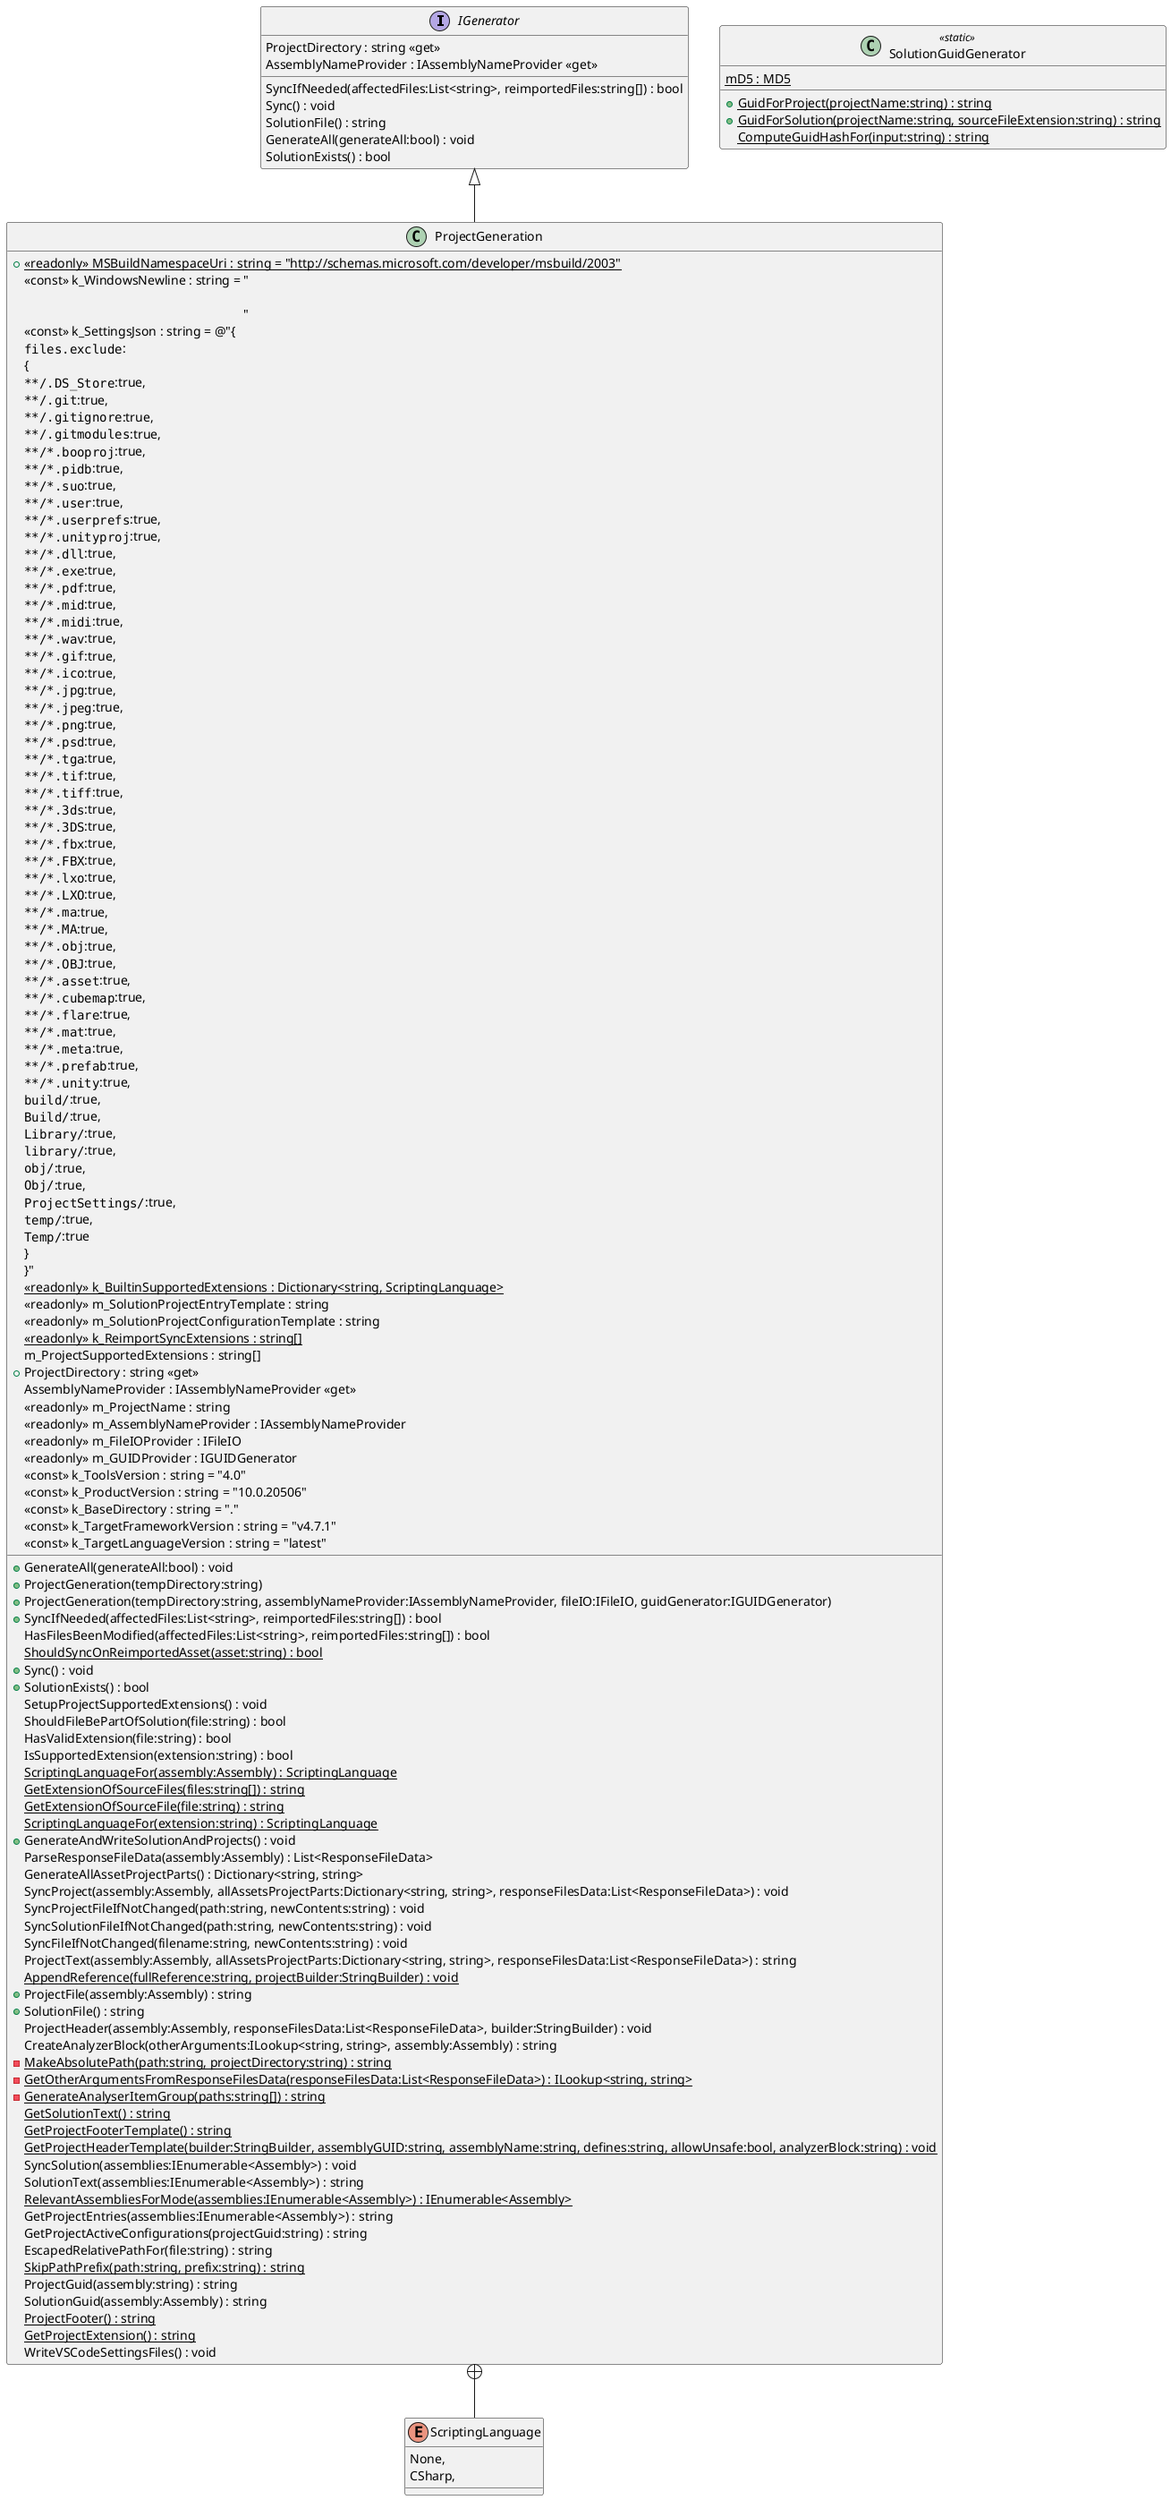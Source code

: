 @startuml
interface IGenerator {
    SyncIfNeeded(affectedFiles:List<string>, reimportedFiles:string[]) : bool
    Sync() : void
    SolutionFile() : string
    ProjectDirectory : string <<get>>
    AssemblyNameProvider : IAssemblyNameProvider <<get>>
    GenerateAll(generateAll:bool) : void
    SolutionExists() : bool
}
class ProjectGeneration {
    + {static} <<readonly>> MSBuildNamespaceUri : string = "http://schemas.microsoft.com/developer/msbuild/2003"
    <<const>> k_WindowsNewline : string = "\r\n"
    <<const>> k_SettingsJson : string = @"{
    ""files.exclude"":
    {
        ""**/.DS_Store"":true,
        ""**/.git"":true,
        ""**/.gitignore"":true,
        ""**/.gitmodules"":true,
        ""**/*.booproj"":true,
        ""**/*.pidb"":true,
        ""**/*.suo"":true,
        ""**/*.user"":true,
        ""**/*.userprefs"":true,
        ""**/*.unityproj"":true,
        ""**/*.dll"":true,
        ""**/*.exe"":true,
        ""**/*.pdf"":true,
        ""**/*.mid"":true,
        ""**/*.midi"":true,
        ""**/*.wav"":true,
        ""**/*.gif"":true,
        ""**/*.ico"":true,
        ""**/*.jpg"":true,
        ""**/*.jpeg"":true,
        ""**/*.png"":true,
        ""**/*.psd"":true,
        ""**/*.tga"":true,
        ""**/*.tif"":true,
        ""**/*.tiff"":true,
        ""**/*.3ds"":true,
        ""**/*.3DS"":true,
        ""**/*.fbx"":true,
        ""**/*.FBX"":true,
        ""**/*.lxo"":true,
        ""**/*.LXO"":true,
        ""**/*.ma"":true,
        ""**/*.MA"":true,
        ""**/*.obj"":true,
        ""**/*.OBJ"":true,
        ""**/*.asset"":true,
        ""**/*.cubemap"":true,
        ""**/*.flare"":true,
        ""**/*.mat"":true,
        ""**/*.meta"":true,
        ""**/*.prefab"":true,
        ""**/*.unity"":true,
        ""build/"":true,
        ""Build/"":true,
        ""Library/"":true,
        ""library/"":true,
        ""obj/"":true,
        ""Obj/"":true,
        ""ProjectSettings/"":true,
        ""temp/"":true,
        ""Temp/"":true
    &#125;
}"
    {static} <<readonly>> k_BuiltinSupportedExtensions : Dictionary<string, ScriptingLanguage>
    <<readonly>> m_SolutionProjectEntryTemplate : string
    <<readonly>> m_SolutionProjectConfigurationTemplate : string
    {static} <<readonly>> k_ReimportSyncExtensions : string[]
    m_ProjectSupportedExtensions : string[]
    + ProjectDirectory : string <<get>>
    AssemblyNameProvider : IAssemblyNameProvider <<get>>
    + GenerateAll(generateAll:bool) : void
    <<readonly>> m_ProjectName : string
    <<readonly>> m_AssemblyNameProvider : IAssemblyNameProvider
    <<readonly>> m_FileIOProvider : IFileIO
    <<readonly>> m_GUIDProvider : IGUIDGenerator
    <<const>> k_ToolsVersion : string = "4.0"
    <<const>> k_ProductVersion : string = "10.0.20506"
    <<const>> k_BaseDirectory : string = "."
    <<const>> k_TargetFrameworkVersion : string = "v4.7.1"
    <<const>> k_TargetLanguageVersion : string = "latest"
    + ProjectGeneration(tempDirectory:string)
    + ProjectGeneration(tempDirectory:string, assemblyNameProvider:IAssemblyNameProvider, fileIO:IFileIO, guidGenerator:IGUIDGenerator)
    + SyncIfNeeded(affectedFiles:List<string>, reimportedFiles:string[]) : bool
    HasFilesBeenModified(affectedFiles:List<string>, reimportedFiles:string[]) : bool
    {static} ShouldSyncOnReimportedAsset(asset:string) : bool
    + Sync() : void
    + SolutionExists() : bool
    SetupProjectSupportedExtensions() : void
    ShouldFileBePartOfSolution(file:string) : bool
    HasValidExtension(file:string) : bool
    IsSupportedExtension(extension:string) : bool
    {static} ScriptingLanguageFor(assembly:Assembly) : ScriptingLanguage
    {static} GetExtensionOfSourceFiles(files:string[]) : string
    {static} GetExtensionOfSourceFile(file:string) : string
    {static} ScriptingLanguageFor(extension:string) : ScriptingLanguage
    + GenerateAndWriteSolutionAndProjects() : void
    ParseResponseFileData(assembly:Assembly) : List<ResponseFileData>
    GenerateAllAssetProjectParts() : Dictionary<string, string>
    SyncProject(assembly:Assembly, allAssetsProjectParts:Dictionary<string, string>, responseFilesData:List<ResponseFileData>) : void
    SyncProjectFileIfNotChanged(path:string, newContents:string) : void
    SyncSolutionFileIfNotChanged(path:string, newContents:string) : void
    SyncFileIfNotChanged(filename:string, newContents:string) : void
    ProjectText(assembly:Assembly, allAssetsProjectParts:Dictionary<string, string>, responseFilesData:List<ResponseFileData>) : string
    {static} AppendReference(fullReference:string, projectBuilder:StringBuilder) : void
    + ProjectFile(assembly:Assembly) : string
    + SolutionFile() : string
    ProjectHeader(assembly:Assembly, responseFilesData:List<ResponseFileData>, builder:StringBuilder) : void
    CreateAnalyzerBlock(otherArguments:ILookup<string, string>, assembly:Assembly) : string
    - {static} MakeAbsolutePath(path:string, projectDirectory:string) : string
    - {static} GetOtherArgumentsFromResponseFilesData(responseFilesData:List<ResponseFileData>) : ILookup<string, string>
    - {static} GenerateAnalyserItemGroup(paths:string[]) : string
    {static} GetSolutionText() : string
    {static} GetProjectFooterTemplate() : string
    {static} GetProjectHeaderTemplate(builder:StringBuilder, assemblyGUID:string, assemblyName:string, defines:string, allowUnsafe:bool, analyzerBlock:string) : void
    SyncSolution(assemblies:IEnumerable<Assembly>) : void
    SolutionText(assemblies:IEnumerable<Assembly>) : string
    {static} RelevantAssembliesForMode(assemblies:IEnumerable<Assembly>) : IEnumerable<Assembly>
    GetProjectEntries(assemblies:IEnumerable<Assembly>) : string
    GetProjectActiveConfigurations(projectGuid:string) : string
    EscapedRelativePathFor(file:string) : string
    {static} SkipPathPrefix(path:string, prefix:string) : string
    ProjectGuid(assembly:string) : string
    SolutionGuid(assembly:Assembly) : string
    {static} ProjectFooter() : string
    {static} GetProjectExtension() : string
    WriteVSCodeSettingsFiles() : void
}
class SolutionGuidGenerator <<static>> {
    {static} mD5 : MD5
    + {static} GuidForProject(projectName:string) : string
    + {static} GuidForSolution(projectName:string, sourceFileExtension:string) : string
    {static} ComputeGuidHashFor(input:string) : string
}
enum ScriptingLanguage {
    None,
    CSharp,
}
IGenerator <|-- ProjectGeneration
ProjectGeneration +-- ScriptingLanguage
@enduml
